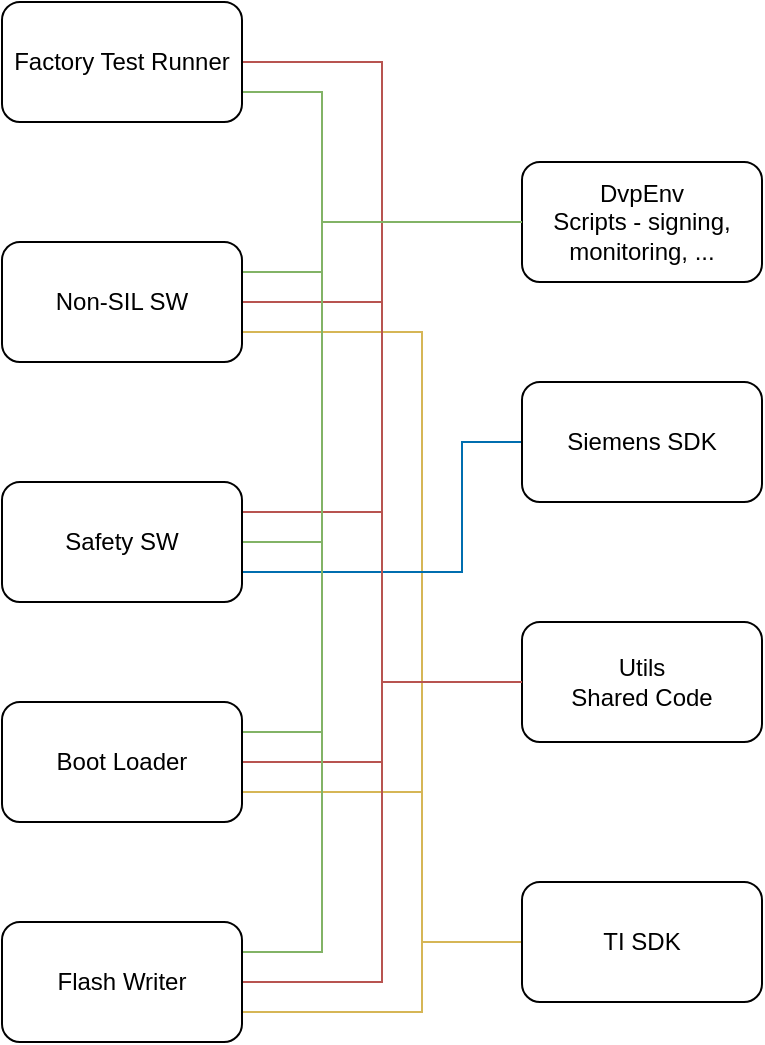 <mxfile>
    <diagram name="Page-1" id="aTcl92S7fgjHeJd5FCwT">
        <mxGraphModel dx="825" dy="735" grid="0" gridSize="10" guides="1" tooltips="1" connect="1" arrows="1" fold="1" page="0" pageScale="1" pageWidth="850" pageHeight="1100" math="0" shadow="0">
            <root>
                <mxCell id="0"/>
                <mxCell id="1" parent="0"/>
                <mxCell id="grV72W3vSZKwKavAzxWr-16" style="edgeStyle=orthogonalEdgeStyle;rounded=0;orthogonalLoop=1;jettySize=auto;html=1;exitX=1;exitY=0.25;exitDx=0;exitDy=0;entryX=0;entryY=0.5;entryDx=0;entryDy=0;fillColor=#d5e8d4;strokeColor=#82b366;endArrow=none;endFill=0;" parent="1" source="grV72W3vSZKwKavAzxWr-1" target="grV72W3vSZKwKavAzxWr-11" edge="1">
                    <mxGeometry relative="1" as="geometry">
                        <Array as="points">
                            <mxPoint x="400" y="185"/>
                            <mxPoint x="400" y="160"/>
                        </Array>
                    </mxGeometry>
                </mxCell>
                <mxCell id="grV72W3vSZKwKavAzxWr-22" style="edgeStyle=orthogonalEdgeStyle;rounded=0;orthogonalLoop=1;jettySize=auto;html=1;exitX=1;exitY=0.5;exitDx=0;exitDy=0;entryX=0;entryY=0.5;entryDx=0;entryDy=0;endArrow=none;endFill=0;fillColor=#f8cecc;strokeColor=#b85450;" parent="1" source="grV72W3vSZKwKavAzxWr-1" target="grV72W3vSZKwKavAzxWr-3" edge="1">
                    <mxGeometry relative="1" as="geometry"/>
                </mxCell>
                <mxCell id="grV72W3vSZKwKavAzxWr-45" style="edgeStyle=orthogonalEdgeStyle;rounded=0;orthogonalLoop=1;jettySize=auto;html=1;exitX=1;exitY=0.75;exitDx=0;exitDy=0;entryX=0;entryY=0.5;entryDx=0;entryDy=0;endArrow=none;endFill=0;fillColor=#fff2cc;strokeColor=#d6b656;" parent="1" source="grV72W3vSZKwKavAzxWr-1" target="grV72W3vSZKwKavAzxWr-38" edge="1">
                    <mxGeometry relative="1" as="geometry">
                        <Array as="points">
                            <mxPoint x="450" y="215"/>
                            <mxPoint x="450" y="520"/>
                        </Array>
                    </mxGeometry>
                </mxCell>
                <mxCell id="grV72W3vSZKwKavAzxWr-1" value="Non-SIL SW" style="rounded=1;whiteSpace=wrap;html=1;" parent="1" vertex="1">
                    <mxGeometry x="240" y="170" width="120" height="60" as="geometry"/>
                </mxCell>
                <mxCell id="grV72W3vSZKwKavAzxWr-19" style="edgeStyle=orthogonalEdgeStyle;rounded=0;orthogonalLoop=1;jettySize=auto;html=1;exitX=1;exitY=0.5;exitDx=0;exitDy=0;entryX=0;entryY=0.5;entryDx=0;entryDy=0;fillColor=#d5e8d4;strokeColor=#82b366;endArrow=none;endFill=0;" parent="1" source="grV72W3vSZKwKavAzxWr-2" target="grV72W3vSZKwKavAzxWr-11" edge="1">
                    <mxGeometry relative="1" as="geometry">
                        <Array as="points">
                            <mxPoint x="400" y="320"/>
                            <mxPoint x="400" y="160"/>
                        </Array>
                    </mxGeometry>
                </mxCell>
                <mxCell id="grV72W3vSZKwKavAzxWr-25" style="edgeStyle=orthogonalEdgeStyle;rounded=0;orthogonalLoop=1;jettySize=auto;html=1;exitX=1;exitY=0.25;exitDx=0;exitDy=0;entryX=0;entryY=0.5;entryDx=0;entryDy=0;endArrow=none;endFill=0;fillColor=#f8cecc;strokeColor=#b85450;" parent="1" source="grV72W3vSZKwKavAzxWr-2" target="grV72W3vSZKwKavAzxWr-3" edge="1">
                    <mxGeometry relative="1" as="geometry"/>
                </mxCell>
                <mxCell id="grV72W3vSZKwKavAzxWr-46" style="edgeStyle=orthogonalEdgeStyle;rounded=0;orthogonalLoop=1;jettySize=auto;html=1;exitX=1;exitY=0.75;exitDx=0;exitDy=0;entryX=0;entryY=0.5;entryDx=0;entryDy=0;fillColor=#1ba1e2;strokeColor=#006EAF;endArrow=none;endFill=0;" parent="1" source="grV72W3vSZKwKavAzxWr-2" target="grV72W3vSZKwKavAzxWr-34" edge="1">
                    <mxGeometry relative="1" as="geometry">
                        <Array as="points">
                            <mxPoint x="470" y="335"/>
                            <mxPoint x="470" y="270"/>
                        </Array>
                    </mxGeometry>
                </mxCell>
                <mxCell id="grV72W3vSZKwKavAzxWr-2" value="Safety SW" style="rounded=1;whiteSpace=wrap;html=1;" parent="1" vertex="1">
                    <mxGeometry x="240" y="290" width="120" height="60" as="geometry"/>
                </mxCell>
                <mxCell id="grV72W3vSZKwKavAzxWr-3" value="Utils&lt;div&gt;Shared Code&lt;/div&gt;" style="rounded=1;whiteSpace=wrap;html=1;" parent="1" vertex="1">
                    <mxGeometry x="500" y="360" width="120" height="60" as="geometry"/>
                </mxCell>
                <mxCell id="grV72W3vSZKwKavAzxWr-20" style="edgeStyle=orthogonalEdgeStyle;rounded=0;orthogonalLoop=1;jettySize=auto;html=1;exitX=1;exitY=0.75;exitDx=0;exitDy=0;entryX=0;entryY=0.5;entryDx=0;entryDy=0;fillColor=#d5e8d4;strokeColor=#82b366;endArrow=none;endFill=0;" parent="1" source="grV72W3vSZKwKavAzxWr-6" target="grV72W3vSZKwKavAzxWr-11" edge="1">
                    <mxGeometry relative="1" as="geometry">
                        <Array as="points">
                            <mxPoint x="400" y="95"/>
                            <mxPoint x="400" y="160"/>
                        </Array>
                    </mxGeometry>
                </mxCell>
                <mxCell id="grV72W3vSZKwKavAzxWr-23" style="edgeStyle=orthogonalEdgeStyle;rounded=0;orthogonalLoop=1;jettySize=auto;html=1;exitX=1;exitY=0.5;exitDx=0;exitDy=0;entryX=0;entryY=0.5;entryDx=0;entryDy=0;endArrow=none;endFill=0;fillColor=#f8cecc;strokeColor=#b85450;" parent="1" source="grV72W3vSZKwKavAzxWr-6" target="grV72W3vSZKwKavAzxWr-3" edge="1">
                    <mxGeometry relative="1" as="geometry"/>
                </mxCell>
                <mxCell id="grV72W3vSZKwKavAzxWr-6" value="&lt;div&gt;Factory Test Runner&lt;/div&gt;" style="rounded=1;whiteSpace=wrap;html=1;" parent="1" vertex="1">
                    <mxGeometry x="240" y="50" width="120" height="60" as="geometry"/>
                </mxCell>
                <mxCell id="grV72W3vSZKwKavAzxWr-18" style="edgeStyle=orthogonalEdgeStyle;rounded=0;orthogonalLoop=1;jettySize=auto;html=1;exitX=1;exitY=0.25;exitDx=0;exitDy=0;entryX=0;entryY=0.5;entryDx=0;entryDy=0;fillColor=#d5e8d4;strokeColor=#82b366;endArrow=none;endFill=0;" parent="1" source="grV72W3vSZKwKavAzxWr-9" target="grV72W3vSZKwKavAzxWr-11" edge="1">
                    <mxGeometry relative="1" as="geometry">
                        <Array as="points">
                            <mxPoint x="400" y="415"/>
                            <mxPoint x="400" y="160"/>
                        </Array>
                    </mxGeometry>
                </mxCell>
                <mxCell id="grV72W3vSZKwKavAzxWr-26" style="edgeStyle=orthogonalEdgeStyle;rounded=0;orthogonalLoop=1;jettySize=auto;html=1;exitX=1;exitY=0.5;exitDx=0;exitDy=0;entryX=0;entryY=0.5;entryDx=0;entryDy=0;endArrow=none;endFill=0;fillColor=#f8cecc;strokeColor=#b85450;" parent="1" source="grV72W3vSZKwKavAzxWr-9" target="grV72W3vSZKwKavAzxWr-3" edge="1">
                    <mxGeometry relative="1" as="geometry"/>
                </mxCell>
                <mxCell id="grV72W3vSZKwKavAzxWr-44" style="edgeStyle=orthogonalEdgeStyle;rounded=0;orthogonalLoop=1;jettySize=auto;html=1;exitX=1;exitY=0.75;exitDx=0;exitDy=0;entryX=0;entryY=0.5;entryDx=0;entryDy=0;endArrow=none;endFill=0;fillColor=#fff2cc;strokeColor=#d6b656;" parent="1" source="grV72W3vSZKwKavAzxWr-9" target="grV72W3vSZKwKavAzxWr-38" edge="1">
                    <mxGeometry relative="1" as="geometry">
                        <Array as="points">
                            <mxPoint x="450" y="445"/>
                            <mxPoint x="450" y="520"/>
                        </Array>
                    </mxGeometry>
                </mxCell>
                <mxCell id="grV72W3vSZKwKavAzxWr-9" value="Boot Loader" style="rounded=1;whiteSpace=wrap;html=1;" parent="1" vertex="1">
                    <mxGeometry x="240" y="400" width="120" height="60" as="geometry"/>
                </mxCell>
                <mxCell id="grV72W3vSZKwKavAzxWr-11" value="DvpEnv&lt;div&gt;Scripts - signing, monitoring, ...&lt;/div&gt;" style="rounded=1;whiteSpace=wrap;html=1;" parent="1" vertex="1">
                    <mxGeometry x="500" y="130" width="120" height="60" as="geometry"/>
                </mxCell>
                <mxCell id="grV72W3vSZKwKavAzxWr-34" value="Siemens SDK" style="rounded=1;whiteSpace=wrap;html=1;" parent="1" vertex="1">
                    <mxGeometry x="500" y="240" width="120" height="60" as="geometry"/>
                </mxCell>
                <mxCell id="grV72W3vSZKwKavAzxWr-36" style="edgeStyle=orthogonalEdgeStyle;rounded=0;orthogonalLoop=1;jettySize=auto;html=1;exitX=1;exitY=0.5;exitDx=0;exitDy=0;entryX=0;entryY=0.5;entryDx=0;entryDy=0;endArrow=none;endFill=0;fillColor=#f8cecc;strokeColor=#b85450;" parent="1" source="grV72W3vSZKwKavAzxWr-35" target="grV72W3vSZKwKavAzxWr-3" edge="1">
                    <mxGeometry relative="1" as="geometry"/>
                </mxCell>
                <mxCell id="grV72W3vSZKwKavAzxWr-37" style="edgeStyle=orthogonalEdgeStyle;rounded=0;orthogonalLoop=1;jettySize=auto;html=1;exitX=1;exitY=0.25;exitDx=0;exitDy=0;entryX=0;entryY=0.5;entryDx=0;entryDy=0;fillColor=#d5e8d4;strokeColor=#82b366;endArrow=none;endFill=0;" parent="1" source="grV72W3vSZKwKavAzxWr-35" target="grV72W3vSZKwKavAzxWr-11" edge="1">
                    <mxGeometry relative="1" as="geometry">
                        <Array as="points">
                            <mxPoint x="400" y="525"/>
                            <mxPoint x="400" y="160"/>
                        </Array>
                    </mxGeometry>
                </mxCell>
                <mxCell id="grV72W3vSZKwKavAzxWr-43" style="edgeStyle=orthogonalEdgeStyle;rounded=0;orthogonalLoop=1;jettySize=auto;html=1;exitX=1;exitY=0.75;exitDx=0;exitDy=0;entryX=0;entryY=0.5;entryDx=0;entryDy=0;endArrow=none;endFill=0;fillColor=#fff2cc;strokeColor=#d6b656;" parent="1" source="grV72W3vSZKwKavAzxWr-35" target="grV72W3vSZKwKavAzxWr-38" edge="1">
                    <mxGeometry relative="1" as="geometry">
                        <Array as="points">
                            <mxPoint x="450" y="555"/>
                            <mxPoint x="450" y="520"/>
                        </Array>
                    </mxGeometry>
                </mxCell>
                <mxCell id="grV72W3vSZKwKavAzxWr-35" value="Flash Writer" style="rounded=1;whiteSpace=wrap;html=1;" parent="1" vertex="1">
                    <mxGeometry x="240" y="510" width="120" height="60" as="geometry"/>
                </mxCell>
                <mxCell id="grV72W3vSZKwKavAzxWr-38" value="TI SDK" style="rounded=1;whiteSpace=wrap;html=1;" parent="1" vertex="1">
                    <mxGeometry x="500" y="490" width="120" height="60" as="geometry"/>
                </mxCell>
            </root>
        </mxGraphModel>
    </diagram>
</mxfile>